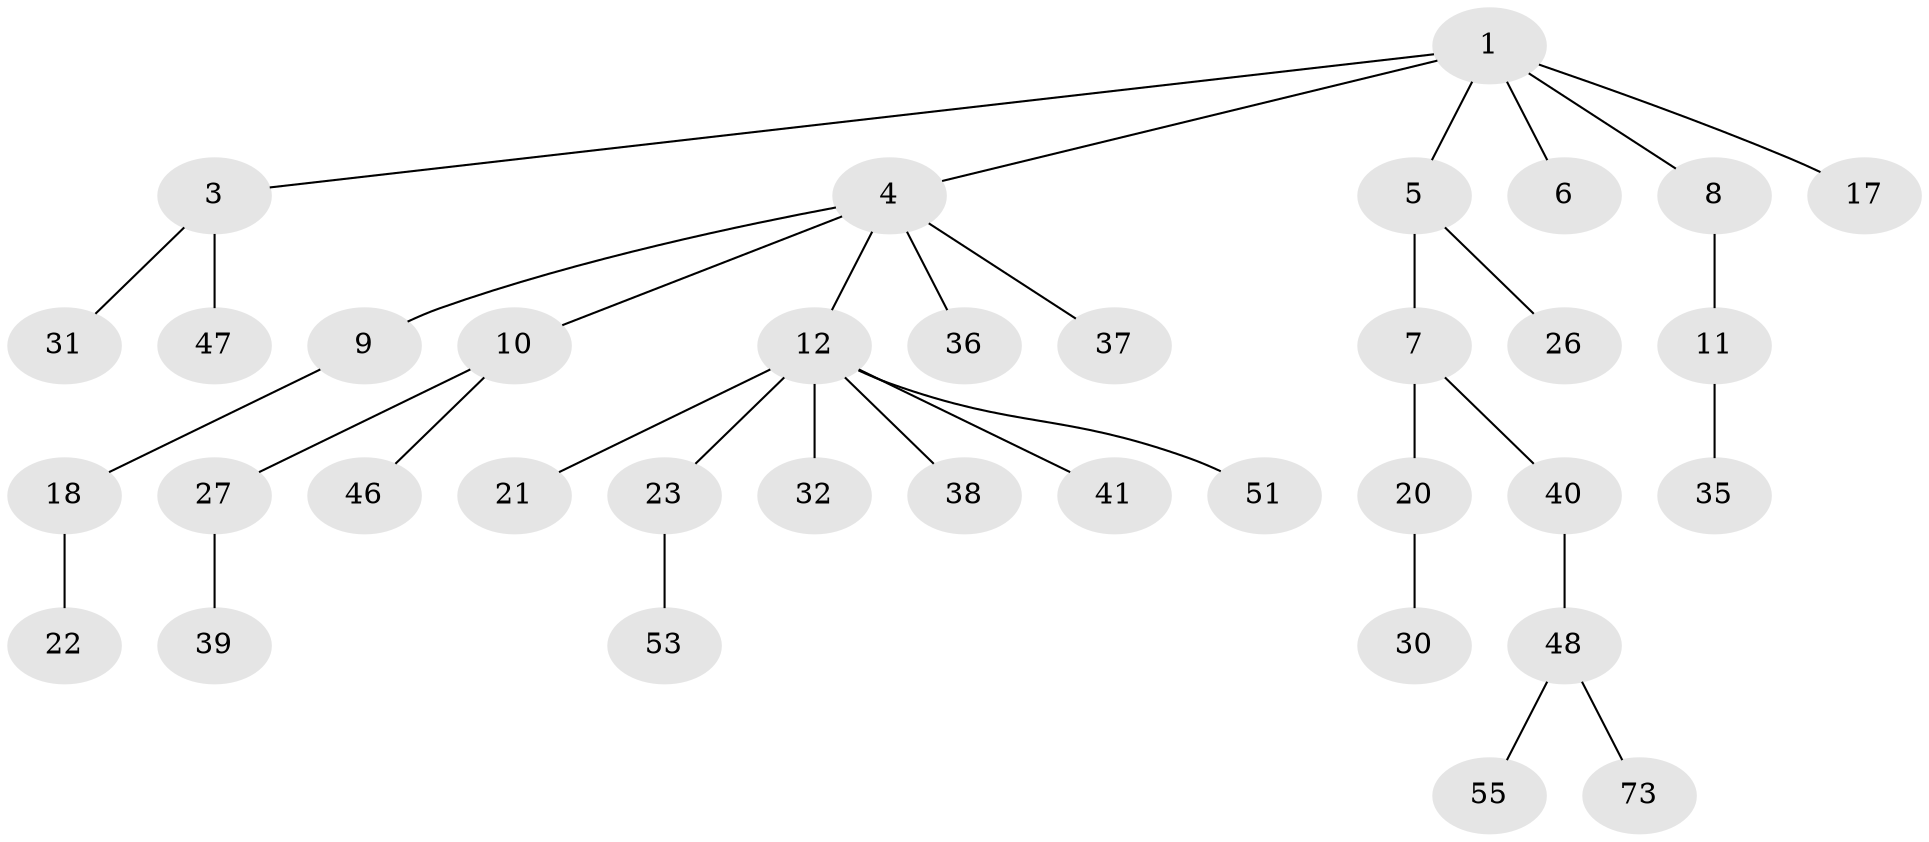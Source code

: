 // original degree distribution, {5: 0.0410958904109589, 4: 0.0136986301369863, 3: 0.1643835616438356, 6: 0.0136986301369863, 1: 0.4794520547945205, 2: 0.273972602739726, 8: 0.0136986301369863}
// Generated by graph-tools (version 1.1) at 2025/15/03/09/25 04:15:39]
// undirected, 36 vertices, 35 edges
graph export_dot {
graph [start="1"]
  node [color=gray90,style=filled];
  1 [super="+2+67"];
  3;
  4;
  5;
  6;
  7;
  8;
  9;
  10 [super="+16"];
  11 [super="+69"];
  12 [super="+54+15+13+14"];
  17;
  18 [super="+19"];
  20 [super="+25"];
  21;
  22;
  23 [super="+45+34+52"];
  26;
  27 [super="+33"];
  30 [super="+62+50"];
  31 [super="+63+42"];
  32;
  35;
  36 [super="+70"];
  37 [super="+68"];
  38;
  39;
  40 [super="+43"];
  41;
  46;
  47;
  48;
  51 [super="+71+61"];
  53;
  55;
  73;
  1 -- 5;
  1 -- 6;
  1 -- 17;
  1 -- 8;
  1 -- 3;
  1 -- 4;
  3 -- 31;
  3 -- 47;
  4 -- 9;
  4 -- 10;
  4 -- 12;
  4 -- 36;
  4 -- 37;
  5 -- 7;
  5 -- 26;
  7 -- 20;
  7 -- 40;
  8 -- 11;
  9 -- 18;
  10 -- 27;
  10 -- 46;
  11 -- 35;
  12 -- 23;
  12 -- 32;
  12 -- 51;
  12 -- 21;
  12 -- 38;
  12 -- 41;
  18 -- 22;
  20 -- 30;
  23 -- 53;
  27 -- 39;
  40 -- 48;
  48 -- 55;
  48 -- 73;
}
